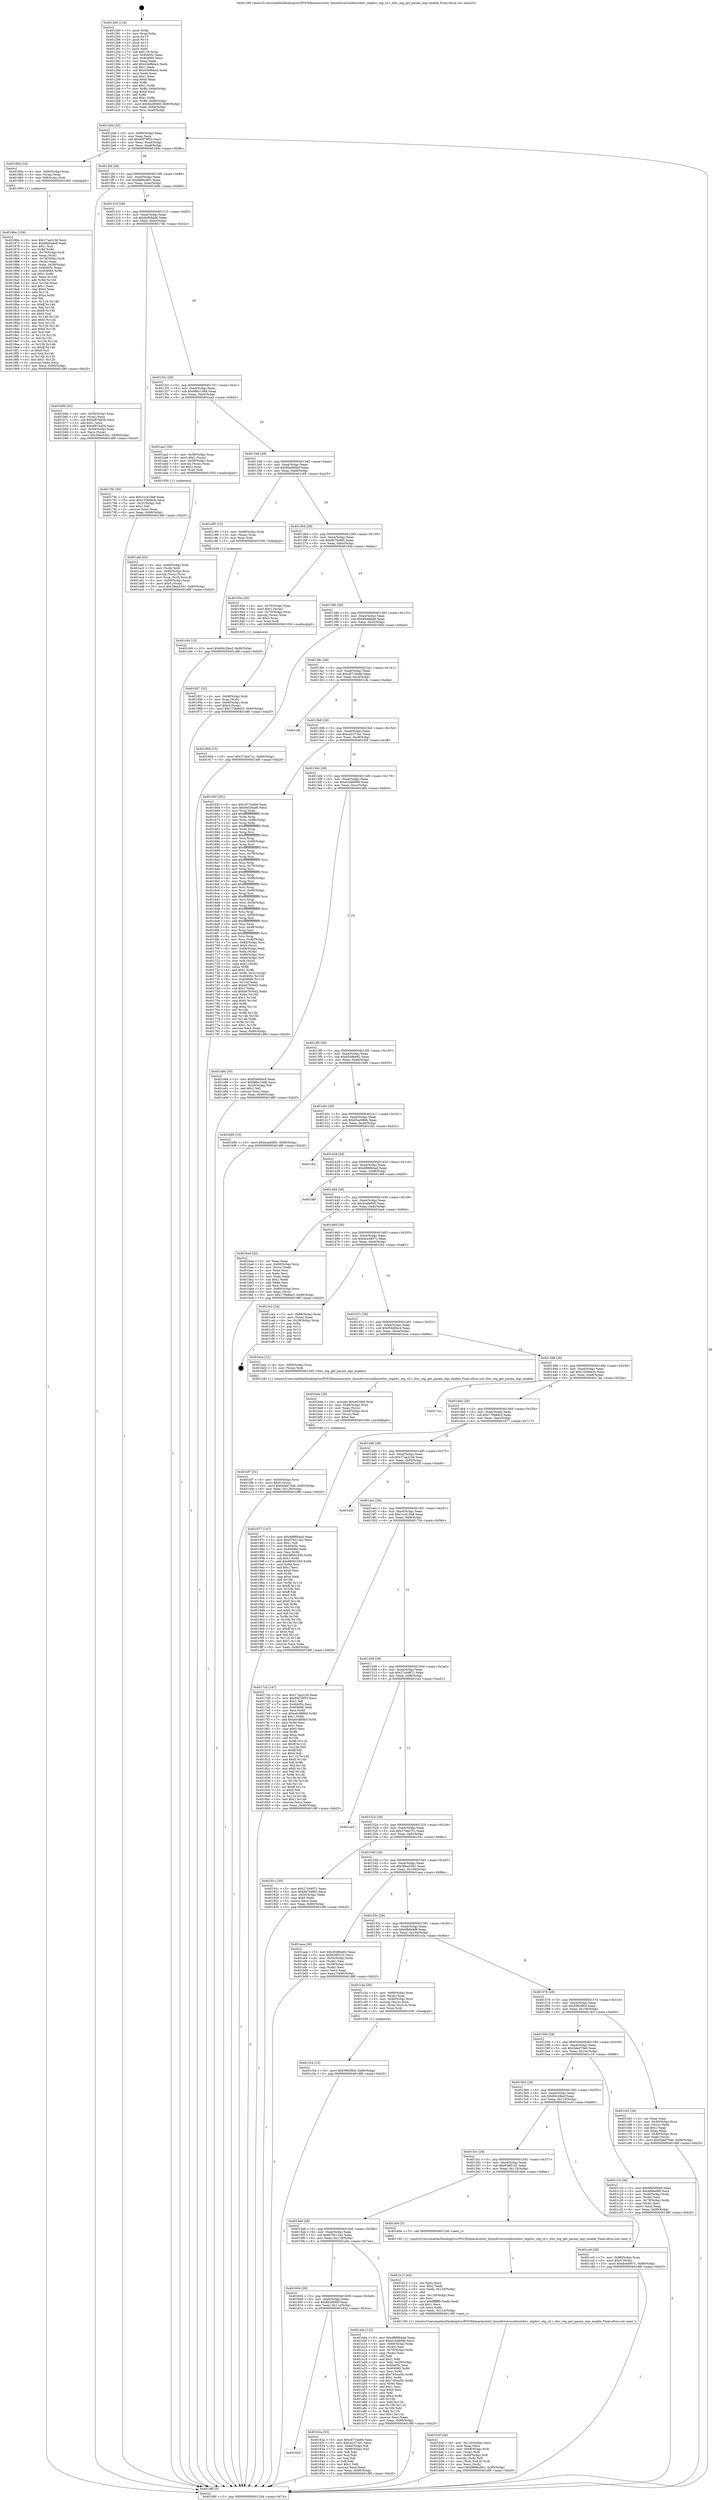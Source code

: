 digraph "0x401260" {
  label = "0x401260 (/mnt/c/Users/mathe/Desktop/tcc/POCII/binaries/extr_linuxdriversusbhostdwc_otgdwc_otg_cil.c_dwc_otg_get_param_mpi_enable_Final-ollvm.out::main(0))"
  labelloc = "t"
  node[shape=record]

  Entry [label="",width=0.3,height=0.3,shape=circle,fillcolor=black,style=filled]
  "0x4012d4" [label="{
     0x4012d4 [32]\l
     | [instrs]\l
     &nbsp;&nbsp;0x4012d4 \<+6\>: mov -0x90(%rbp),%eax\l
     &nbsp;&nbsp;0x4012da \<+2\>: mov %eax,%ecx\l
     &nbsp;&nbsp;0x4012dc \<+6\>: sub $0x85f78f53,%ecx\l
     &nbsp;&nbsp;0x4012e2 \<+6\>: mov %eax,-0xa4(%rbp)\l
     &nbsp;&nbsp;0x4012e8 \<+6\>: mov %ecx,-0xa8(%rbp)\l
     &nbsp;&nbsp;0x4012ee \<+6\>: je 000000000040185e \<main+0x5fe\>\l
  }"]
  "0x40185e" [label="{
     0x40185e [16]\l
     | [instrs]\l
     &nbsp;&nbsp;0x40185e \<+4\>: mov -0x80(%rbp),%rax\l
     &nbsp;&nbsp;0x401862 \<+3\>: mov (%rax),%rax\l
     &nbsp;&nbsp;0x401865 \<+4\>: mov 0x8(%rax),%rdi\l
     &nbsp;&nbsp;0x401869 \<+5\>: call 0000000000401060 \<atoi@plt\>\l
     | [calls]\l
     &nbsp;&nbsp;0x401060 \{1\} (unknown)\l
  }"]
  "0x4012f4" [label="{
     0x4012f4 [28]\l
     | [instrs]\l
     &nbsp;&nbsp;0x4012f4 \<+5\>: jmp 00000000004012f9 \<main+0x99\>\l
     &nbsp;&nbsp;0x4012f9 \<+6\>: mov -0xa4(%rbp),%eax\l
     &nbsp;&nbsp;0x4012ff \<+5\>: sub $0x889bc801,%eax\l
     &nbsp;&nbsp;0x401304 \<+6\>: mov %eax,-0xac(%rbp)\l
     &nbsp;&nbsp;0x40130a \<+6\>: je 0000000000401b6b \<main+0x90b\>\l
  }"]
  Exit [label="",width=0.3,height=0.3,shape=circle,fillcolor=black,style=filled,peripheries=2]
  "0x401b6b" [label="{
     0x401b6b [42]\l
     | [instrs]\l
     &nbsp;&nbsp;0x401b6b \<+4\>: mov -0x50(%rbp),%rax\l
     &nbsp;&nbsp;0x401b6f \<+2\>: mov (%rax),%ecx\l
     &nbsp;&nbsp;0x401b71 \<+6\>: sub $0x4f87b459,%ecx\l
     &nbsp;&nbsp;0x401b77 \<+3\>: add $0x1,%ecx\l
     &nbsp;&nbsp;0x401b7a \<+6\>: add $0x4f87b459,%ecx\l
     &nbsp;&nbsp;0x401b80 \<+4\>: mov -0x50(%rbp),%rax\l
     &nbsp;&nbsp;0x401b84 \<+2\>: mov %ecx,(%rax)\l
     &nbsp;&nbsp;0x401b86 \<+10\>: movl $0x39ea5361,-0x90(%rbp)\l
     &nbsp;&nbsp;0x401b90 \<+5\>: jmp 0000000000401d8f \<main+0xb2f\>\l
  }"]
  "0x401310" [label="{
     0x401310 [28]\l
     | [instrs]\l
     &nbsp;&nbsp;0x401310 \<+5\>: jmp 0000000000401315 \<main+0xb5\>\l
     &nbsp;&nbsp;0x401315 \<+6\>: mov -0xa4(%rbp),%eax\l
     &nbsp;&nbsp;0x40131b \<+5\>: sub $0x94f28ad6,%eax\l
     &nbsp;&nbsp;0x401320 \<+6\>: mov %eax,-0xb0(%rbp)\l
     &nbsp;&nbsp;0x401326 \<+6\>: je 000000000040178c \<main+0x52c\>\l
  }"]
  "0x401c94" [label="{
     0x401c94 [15]\l
     | [instrs]\l
     &nbsp;&nbsp;0x401c94 \<+10\>: movl $0x60c28ecf,-0x90(%rbp)\l
     &nbsp;&nbsp;0x401c9e \<+5\>: jmp 0000000000401d8f \<main+0xb2f\>\l
  }"]
  "0x40178c" [label="{
     0x40178c [30]\l
     | [instrs]\l
     &nbsp;&nbsp;0x40178c \<+5\>: mov $0x1cc415b8,%eax\l
     &nbsp;&nbsp;0x401791 \<+5\>: mov $0x15564b3e,%ecx\l
     &nbsp;&nbsp;0x401796 \<+3\>: mov -0x31(%rbp),%dl\l
     &nbsp;&nbsp;0x401799 \<+3\>: test $0x1,%dl\l
     &nbsp;&nbsp;0x40179c \<+3\>: cmovne %ecx,%eax\l
     &nbsp;&nbsp;0x40179f \<+6\>: mov %eax,-0x90(%rbp)\l
     &nbsp;&nbsp;0x4017a5 \<+5\>: jmp 0000000000401d8f \<main+0xb2f\>\l
  }"]
  "0x40132c" [label="{
     0x40132c [28]\l
     | [instrs]\l
     &nbsp;&nbsp;0x40132c \<+5\>: jmp 0000000000401331 \<main+0xd1\>\l
     &nbsp;&nbsp;0x401331 \<+6\>: mov -0xa4(%rbp),%eax\l
     &nbsp;&nbsp;0x401337 \<+5\>: sub $0x98bc1466,%eax\l
     &nbsp;&nbsp;0x40133c \<+6\>: mov %eax,-0xb4(%rbp)\l
     &nbsp;&nbsp;0x401342 \<+6\>: je 0000000000401aa2 \<main+0x842\>\l
  }"]
  "0x401c54" [label="{
     0x401c54 [15]\l
     | [instrs]\l
     &nbsp;&nbsp;0x401c54 \<+10\>: movl $0x5962f9cf,-0x90(%rbp)\l
     &nbsp;&nbsp;0x401c5e \<+5\>: jmp 0000000000401d8f \<main+0xb2f\>\l
  }"]
  "0x401aa2" [label="{
     0x401aa2 [29]\l
     | [instrs]\l
     &nbsp;&nbsp;0x401aa2 \<+4\>: mov -0x58(%rbp),%rax\l
     &nbsp;&nbsp;0x401aa6 \<+6\>: movl $0x1,(%rax)\l
     &nbsp;&nbsp;0x401aac \<+4\>: mov -0x58(%rbp),%rax\l
     &nbsp;&nbsp;0x401ab0 \<+3\>: movslq (%rax),%rax\l
     &nbsp;&nbsp;0x401ab3 \<+4\>: shl $0x2,%rax\l
     &nbsp;&nbsp;0x401ab7 \<+3\>: mov %rax,%rdi\l
     &nbsp;&nbsp;0x401aba \<+5\>: call 0000000000401050 \<malloc@plt\>\l
     | [calls]\l
     &nbsp;&nbsp;0x401050 \{1\} (unknown)\l
  }"]
  "0x401348" [label="{
     0x401348 [28]\l
     | [instrs]\l
     &nbsp;&nbsp;0x401348 \<+5\>: jmp 000000000040134d \<main+0xed\>\l
     &nbsp;&nbsp;0x40134d \<+6\>: mov -0xa4(%rbp),%eax\l
     &nbsp;&nbsp;0x401353 \<+5\>: sub $0x99a595b9,%eax\l
     &nbsp;&nbsp;0x401358 \<+6\>: mov %eax,-0xb8(%rbp)\l
     &nbsp;&nbsp;0x40135e \<+6\>: je 0000000000401c85 \<main+0xa25\>\l
  }"]
  "0x401bf7" [label="{
     0x401bf7 [31]\l
     | [instrs]\l
     &nbsp;&nbsp;0x401bf7 \<+4\>: mov -0x40(%rbp),%rcx\l
     &nbsp;&nbsp;0x401bfb \<+6\>: movl $0x0,(%rcx)\l
     &nbsp;&nbsp;0x401c01 \<+10\>: movl $0x5ded75eb,-0x90(%rbp)\l
     &nbsp;&nbsp;0x401c0b \<+6\>: mov %eax,-0x128(%rbp)\l
     &nbsp;&nbsp;0x401c11 \<+5\>: jmp 0000000000401d8f \<main+0xb2f\>\l
  }"]
  "0x401c85" [label="{
     0x401c85 [15]\l
     | [instrs]\l
     &nbsp;&nbsp;0x401c85 \<+4\>: mov -0x68(%rbp),%rax\l
     &nbsp;&nbsp;0x401c89 \<+3\>: mov (%rax),%rax\l
     &nbsp;&nbsp;0x401c8c \<+3\>: mov %rax,%rdi\l
     &nbsp;&nbsp;0x401c8f \<+5\>: call 0000000000401030 \<free@plt\>\l
     | [calls]\l
     &nbsp;&nbsp;0x401030 \{1\} (unknown)\l
  }"]
  "0x401364" [label="{
     0x401364 [28]\l
     | [instrs]\l
     &nbsp;&nbsp;0x401364 \<+5\>: jmp 0000000000401369 \<main+0x109\>\l
     &nbsp;&nbsp;0x401369 \<+6\>: mov -0xa4(%rbp),%eax\l
     &nbsp;&nbsp;0x40136f \<+5\>: sub $0x9b7bd8f2,%eax\l
     &nbsp;&nbsp;0x401374 \<+6\>: mov %eax,-0xbc(%rbp)\l
     &nbsp;&nbsp;0x40137a \<+6\>: je 000000000040193a \<main+0x6da\>\l
  }"]
  "0x401bda" [label="{
     0x401bda [29]\l
     | [instrs]\l
     &nbsp;&nbsp;0x401bda \<+10\>: movabs $0x4020b6,%rdi\l
     &nbsp;&nbsp;0x401be4 \<+4\>: mov -0x48(%rbp),%rcx\l
     &nbsp;&nbsp;0x401be8 \<+2\>: mov %eax,(%rcx)\l
     &nbsp;&nbsp;0x401bea \<+4\>: mov -0x48(%rbp),%rcx\l
     &nbsp;&nbsp;0x401bee \<+2\>: mov (%rcx),%esi\l
     &nbsp;&nbsp;0x401bf0 \<+2\>: mov $0x0,%al\l
     &nbsp;&nbsp;0x401bf2 \<+5\>: call 0000000000401040 \<printf@plt\>\l
     | [calls]\l
     &nbsp;&nbsp;0x401040 \{1\} (unknown)\l
  }"]
  "0x40193a" [label="{
     0x40193a [29]\l
     | [instrs]\l
     &nbsp;&nbsp;0x40193a \<+4\>: mov -0x70(%rbp),%rax\l
     &nbsp;&nbsp;0x40193e \<+6\>: movl $0x1,(%rax)\l
     &nbsp;&nbsp;0x401944 \<+4\>: mov -0x70(%rbp),%rax\l
     &nbsp;&nbsp;0x401948 \<+3\>: movslq (%rax),%rax\l
     &nbsp;&nbsp;0x40194b \<+4\>: shl $0x3,%rax\l
     &nbsp;&nbsp;0x40194f \<+3\>: mov %rax,%rdi\l
     &nbsp;&nbsp;0x401952 \<+5\>: call 0000000000401050 \<malloc@plt\>\l
     | [calls]\l
     &nbsp;&nbsp;0x401050 \{1\} (unknown)\l
  }"]
  "0x401380" [label="{
     0x401380 [28]\l
     | [instrs]\l
     &nbsp;&nbsp;0x401380 \<+5\>: jmp 0000000000401385 \<main+0x125\>\l
     &nbsp;&nbsp;0x401385 \<+6\>: mov -0xa4(%rbp),%eax\l
     &nbsp;&nbsp;0x40138b \<+5\>: sub $0x9fa9ade8,%eax\l
     &nbsp;&nbsp;0x401390 \<+6\>: mov %eax,-0xc0(%rbp)\l
     &nbsp;&nbsp;0x401396 \<+6\>: je 000000000040190d \<main+0x6ad\>\l
  }"]
  "0x401b3f" [label="{
     0x401b3f [44]\l
     | [instrs]\l
     &nbsp;&nbsp;0x401b3f \<+6\>: mov -0x124(%rbp),%ecx\l
     &nbsp;&nbsp;0x401b45 \<+3\>: imul %eax,%ecx\l
     &nbsp;&nbsp;0x401b48 \<+4\>: mov -0x68(%rbp),%rdi\l
     &nbsp;&nbsp;0x401b4c \<+3\>: mov (%rdi),%rdi\l
     &nbsp;&nbsp;0x401b4f \<+4\>: mov -0x60(%rbp),%r8\l
     &nbsp;&nbsp;0x401b53 \<+3\>: movslq (%r8),%r8\l
     &nbsp;&nbsp;0x401b56 \<+4\>: mov (%rdi,%r8,8),%rdi\l
     &nbsp;&nbsp;0x401b5a \<+2\>: mov %ecx,(%rdi)\l
     &nbsp;&nbsp;0x401b5c \<+10\>: movl $0x889bc801,-0x90(%rbp)\l
     &nbsp;&nbsp;0x401b66 \<+5\>: jmp 0000000000401d8f \<main+0xb2f\>\l
  }"]
  "0x40190d" [label="{
     0x40190d [15]\l
     | [instrs]\l
     &nbsp;&nbsp;0x40190d \<+10\>: movl $0x374ea721,-0x90(%rbp)\l
     &nbsp;&nbsp;0x401917 \<+5\>: jmp 0000000000401d8f \<main+0xb2f\>\l
  }"]
  "0x40139c" [label="{
     0x40139c [28]\l
     | [instrs]\l
     &nbsp;&nbsp;0x40139c \<+5\>: jmp 00000000004013a1 \<main+0x141\>\l
     &nbsp;&nbsp;0x4013a1 \<+6\>: mov -0xa4(%rbp),%eax\l
     &nbsp;&nbsp;0x4013a7 \<+5\>: sub $0xc871ba68,%eax\l
     &nbsp;&nbsp;0x4013ac \<+6\>: mov %eax,-0xc4(%rbp)\l
     &nbsp;&nbsp;0x4013b2 \<+6\>: je 0000000000401cfa \<main+0xa9a\>\l
  }"]
  "0x401b13" [label="{
     0x401b13 [44]\l
     | [instrs]\l
     &nbsp;&nbsp;0x401b13 \<+2\>: xor %ecx,%ecx\l
     &nbsp;&nbsp;0x401b15 \<+5\>: mov $0x2,%edx\l
     &nbsp;&nbsp;0x401b1a \<+6\>: mov %edx,-0x120(%rbp)\l
     &nbsp;&nbsp;0x401b20 \<+1\>: cltd\l
     &nbsp;&nbsp;0x401b21 \<+6\>: mov -0x120(%rbp),%esi\l
     &nbsp;&nbsp;0x401b27 \<+2\>: idiv %esi\l
     &nbsp;&nbsp;0x401b29 \<+6\>: imul $0xfffffffe,%edx,%edx\l
     &nbsp;&nbsp;0x401b2f \<+3\>: sub $0x1,%ecx\l
     &nbsp;&nbsp;0x401b32 \<+2\>: sub %ecx,%edx\l
     &nbsp;&nbsp;0x401b34 \<+6\>: mov %edx,-0x124(%rbp)\l
     &nbsp;&nbsp;0x401b3a \<+5\>: call 0000000000401160 \<next_i\>\l
     | [calls]\l
     &nbsp;&nbsp;0x401160 \{1\} (/mnt/c/Users/mathe/Desktop/tcc/POCII/binaries/extr_linuxdriversusbhostdwc_otgdwc_otg_cil.c_dwc_otg_get_param_mpi_enable_Final-ollvm.out::next_i)\l
  }"]
  "0x401cfa" [label="{
     0x401cfa\l
  }", style=dashed]
  "0x4013b8" [label="{
     0x4013b8 [28]\l
     | [instrs]\l
     &nbsp;&nbsp;0x4013b8 \<+5\>: jmp 00000000004013bd \<main+0x15d\>\l
     &nbsp;&nbsp;0x4013bd \<+6\>: mov -0xa4(%rbp),%eax\l
     &nbsp;&nbsp;0x4013c3 \<+5\>: sub $0xce2373a1,%eax\l
     &nbsp;&nbsp;0x4013c8 \<+6\>: mov %eax,-0xc8(%rbp)\l
     &nbsp;&nbsp;0x4013ce \<+6\>: je 000000000040165f \<main+0x3ff\>\l
  }"]
  "0x401abf" [label="{
     0x401abf [43]\l
     | [instrs]\l
     &nbsp;&nbsp;0x401abf \<+4\>: mov -0x68(%rbp),%rdi\l
     &nbsp;&nbsp;0x401ac3 \<+3\>: mov (%rdi),%rdi\l
     &nbsp;&nbsp;0x401ac6 \<+4\>: mov -0x60(%rbp),%rcx\l
     &nbsp;&nbsp;0x401aca \<+3\>: movslq (%rcx),%rcx\l
     &nbsp;&nbsp;0x401acd \<+4\>: mov %rax,(%rdi,%rcx,8)\l
     &nbsp;&nbsp;0x401ad1 \<+4\>: mov -0x50(%rbp),%rax\l
     &nbsp;&nbsp;0x401ad5 \<+6\>: movl $0x0,(%rax)\l
     &nbsp;&nbsp;0x401adb \<+10\>: movl $0x39ea5361,-0x90(%rbp)\l
     &nbsp;&nbsp;0x401ae5 \<+5\>: jmp 0000000000401d8f \<main+0xb2f\>\l
  }"]
  "0x40165f" [label="{
     0x40165f [301]\l
     | [instrs]\l
     &nbsp;&nbsp;0x40165f \<+5\>: mov $0xc871ba68,%eax\l
     &nbsp;&nbsp;0x401664 \<+5\>: mov $0x94f28ad6,%ecx\l
     &nbsp;&nbsp;0x401669 \<+3\>: mov %rsp,%rdx\l
     &nbsp;&nbsp;0x40166c \<+4\>: add $0xfffffffffffffff0,%rdx\l
     &nbsp;&nbsp;0x401670 \<+3\>: mov %rdx,%rsp\l
     &nbsp;&nbsp;0x401673 \<+7\>: mov %rdx,-0x88(%rbp)\l
     &nbsp;&nbsp;0x40167a \<+3\>: mov %rsp,%rdx\l
     &nbsp;&nbsp;0x40167d \<+4\>: add $0xfffffffffffffff0,%rdx\l
     &nbsp;&nbsp;0x401681 \<+3\>: mov %rdx,%rsp\l
     &nbsp;&nbsp;0x401684 \<+3\>: mov %rsp,%rsi\l
     &nbsp;&nbsp;0x401687 \<+4\>: add $0xfffffffffffffff0,%rsi\l
     &nbsp;&nbsp;0x40168b \<+3\>: mov %rsi,%rsp\l
     &nbsp;&nbsp;0x40168e \<+4\>: mov %rsi,-0x80(%rbp)\l
     &nbsp;&nbsp;0x401692 \<+3\>: mov %rsp,%rsi\l
     &nbsp;&nbsp;0x401695 \<+4\>: add $0xfffffffffffffff0,%rsi\l
     &nbsp;&nbsp;0x401699 \<+3\>: mov %rsi,%rsp\l
     &nbsp;&nbsp;0x40169c \<+4\>: mov %rsi,-0x78(%rbp)\l
     &nbsp;&nbsp;0x4016a0 \<+3\>: mov %rsp,%rsi\l
     &nbsp;&nbsp;0x4016a3 \<+4\>: add $0xfffffffffffffff0,%rsi\l
     &nbsp;&nbsp;0x4016a7 \<+3\>: mov %rsi,%rsp\l
     &nbsp;&nbsp;0x4016aa \<+4\>: mov %rsi,-0x70(%rbp)\l
     &nbsp;&nbsp;0x4016ae \<+3\>: mov %rsp,%rsi\l
     &nbsp;&nbsp;0x4016b1 \<+4\>: add $0xfffffffffffffff0,%rsi\l
     &nbsp;&nbsp;0x4016b5 \<+3\>: mov %rsi,%rsp\l
     &nbsp;&nbsp;0x4016b8 \<+4\>: mov %rsi,-0x68(%rbp)\l
     &nbsp;&nbsp;0x4016bc \<+3\>: mov %rsp,%rsi\l
     &nbsp;&nbsp;0x4016bf \<+4\>: add $0xfffffffffffffff0,%rsi\l
     &nbsp;&nbsp;0x4016c3 \<+3\>: mov %rsi,%rsp\l
     &nbsp;&nbsp;0x4016c6 \<+4\>: mov %rsi,-0x60(%rbp)\l
     &nbsp;&nbsp;0x4016ca \<+3\>: mov %rsp,%rsi\l
     &nbsp;&nbsp;0x4016cd \<+4\>: add $0xfffffffffffffff0,%rsi\l
     &nbsp;&nbsp;0x4016d1 \<+3\>: mov %rsi,%rsp\l
     &nbsp;&nbsp;0x4016d4 \<+4\>: mov %rsi,-0x58(%rbp)\l
     &nbsp;&nbsp;0x4016d8 \<+3\>: mov %rsp,%rsi\l
     &nbsp;&nbsp;0x4016db \<+4\>: add $0xfffffffffffffff0,%rsi\l
     &nbsp;&nbsp;0x4016df \<+3\>: mov %rsi,%rsp\l
     &nbsp;&nbsp;0x4016e2 \<+4\>: mov %rsi,-0x50(%rbp)\l
     &nbsp;&nbsp;0x4016e6 \<+3\>: mov %rsp,%rsi\l
     &nbsp;&nbsp;0x4016e9 \<+4\>: add $0xfffffffffffffff0,%rsi\l
     &nbsp;&nbsp;0x4016ed \<+3\>: mov %rsi,%rsp\l
     &nbsp;&nbsp;0x4016f0 \<+4\>: mov %rsi,-0x48(%rbp)\l
     &nbsp;&nbsp;0x4016f4 \<+3\>: mov %rsp,%rsi\l
     &nbsp;&nbsp;0x4016f7 \<+4\>: add $0xfffffffffffffff0,%rsi\l
     &nbsp;&nbsp;0x4016fb \<+3\>: mov %rsi,%rsp\l
     &nbsp;&nbsp;0x4016fe \<+4\>: mov %rsi,-0x40(%rbp)\l
     &nbsp;&nbsp;0x401702 \<+7\>: mov -0x88(%rbp),%rsi\l
     &nbsp;&nbsp;0x401709 \<+6\>: movl $0x0,(%rsi)\l
     &nbsp;&nbsp;0x40170f \<+6\>: mov -0x94(%rbp),%edi\l
     &nbsp;&nbsp;0x401715 \<+2\>: mov %edi,(%rdx)\l
     &nbsp;&nbsp;0x401717 \<+4\>: mov -0x80(%rbp),%rsi\l
     &nbsp;&nbsp;0x40171b \<+7\>: mov -0xa0(%rbp),%r8\l
     &nbsp;&nbsp;0x401722 \<+3\>: mov %r8,(%rsi)\l
     &nbsp;&nbsp;0x401725 \<+3\>: cmpl $0x2,(%rdx)\l
     &nbsp;&nbsp;0x401728 \<+4\>: setne %r9b\l
     &nbsp;&nbsp;0x40172c \<+4\>: and $0x1,%r9b\l
     &nbsp;&nbsp;0x401730 \<+4\>: mov %r9b,-0x31(%rbp)\l
     &nbsp;&nbsp;0x401734 \<+8\>: mov 0x40405c,%r10d\l
     &nbsp;&nbsp;0x40173c \<+8\>: mov 0x404060,%r11d\l
     &nbsp;&nbsp;0x401744 \<+3\>: mov %r10d,%ebx\l
     &nbsp;&nbsp;0x401747 \<+6\>: add $0xb67630d2,%ebx\l
     &nbsp;&nbsp;0x40174d \<+3\>: sub $0x1,%ebx\l
     &nbsp;&nbsp;0x401750 \<+6\>: sub $0xb67630d2,%ebx\l
     &nbsp;&nbsp;0x401756 \<+4\>: imul %ebx,%r10d\l
     &nbsp;&nbsp;0x40175a \<+4\>: and $0x1,%r10d\l
     &nbsp;&nbsp;0x40175e \<+4\>: cmp $0x0,%r10d\l
     &nbsp;&nbsp;0x401762 \<+4\>: sete %r9b\l
     &nbsp;&nbsp;0x401766 \<+4\>: cmp $0xa,%r11d\l
     &nbsp;&nbsp;0x40176a \<+4\>: setl %r14b\l
     &nbsp;&nbsp;0x40176e \<+3\>: mov %r9b,%r15b\l
     &nbsp;&nbsp;0x401771 \<+3\>: and %r14b,%r15b\l
     &nbsp;&nbsp;0x401774 \<+3\>: xor %r14b,%r9b\l
     &nbsp;&nbsp;0x401777 \<+3\>: or %r9b,%r15b\l
     &nbsp;&nbsp;0x40177a \<+4\>: test $0x1,%r15b\l
     &nbsp;&nbsp;0x40177e \<+3\>: cmovne %ecx,%eax\l
     &nbsp;&nbsp;0x401781 \<+6\>: mov %eax,-0x90(%rbp)\l
     &nbsp;&nbsp;0x401787 \<+5\>: jmp 0000000000401d8f \<main+0xb2f\>\l
  }"]
  "0x4013d4" [label="{
     0x4013d4 [28]\l
     | [instrs]\l
     &nbsp;&nbsp;0x4013d4 \<+5\>: jmp 00000000004013d9 \<main+0x179\>\l
     &nbsp;&nbsp;0x4013d9 \<+6\>: mov -0xa4(%rbp),%eax\l
     &nbsp;&nbsp;0x4013df \<+5\>: sub $0xd1bb6996,%eax\l
     &nbsp;&nbsp;0x4013e4 \<+6\>: mov %eax,-0xcc(%rbp)\l
     &nbsp;&nbsp;0x4013ea \<+6\>: je 0000000000401a84 \<main+0x824\>\l
  }"]
  "0x401957" [label="{
     0x401957 [32]\l
     | [instrs]\l
     &nbsp;&nbsp;0x401957 \<+4\>: mov -0x68(%rbp),%rdi\l
     &nbsp;&nbsp;0x40195b \<+3\>: mov %rax,(%rdi)\l
     &nbsp;&nbsp;0x40195e \<+4\>: mov -0x60(%rbp),%rax\l
     &nbsp;&nbsp;0x401962 \<+6\>: movl $0x0,(%rax)\l
     &nbsp;&nbsp;0x401968 \<+10\>: movl $0x170b8dc5,-0x90(%rbp)\l
     &nbsp;&nbsp;0x401972 \<+5\>: jmp 0000000000401d8f \<main+0xb2f\>\l
  }"]
  "0x401a84" [label="{
     0x401a84 [30]\l
     | [instrs]\l
     &nbsp;&nbsp;0x401a84 \<+5\>: mov $0xf54d0bc4,%eax\l
     &nbsp;&nbsp;0x401a89 \<+5\>: mov $0x98bc1466,%ecx\l
     &nbsp;&nbsp;0x401a8e \<+3\>: mov -0x29(%rbp),%dl\l
     &nbsp;&nbsp;0x401a91 \<+3\>: test $0x1,%dl\l
     &nbsp;&nbsp;0x401a94 \<+3\>: cmovne %ecx,%eax\l
     &nbsp;&nbsp;0x401a97 \<+6\>: mov %eax,-0x90(%rbp)\l
     &nbsp;&nbsp;0x401a9d \<+5\>: jmp 0000000000401d8f \<main+0xb2f\>\l
  }"]
  "0x4013f0" [label="{
     0x4013f0 [28]\l
     | [instrs]\l
     &nbsp;&nbsp;0x4013f0 \<+5\>: jmp 00000000004013f5 \<main+0x195\>\l
     &nbsp;&nbsp;0x4013f5 \<+6\>: mov -0xa4(%rbp),%eax\l
     &nbsp;&nbsp;0x4013fb \<+5\>: sub $0xd549be92,%eax\l
     &nbsp;&nbsp;0x401400 \<+6\>: mov %eax,-0xd0(%rbp)\l
     &nbsp;&nbsp;0x401406 \<+6\>: je 0000000000401b95 \<main+0x935\>\l
  }"]
  "0x40186e" [label="{
     0x40186e [159]\l
     | [instrs]\l
     &nbsp;&nbsp;0x40186e \<+5\>: mov $0x17aa2c3d,%ecx\l
     &nbsp;&nbsp;0x401873 \<+5\>: mov $0x9fa9ade8,%edx\l
     &nbsp;&nbsp;0x401878 \<+3\>: mov $0x1,%sil\l
     &nbsp;&nbsp;0x40187b \<+3\>: xor %r8d,%r8d\l
     &nbsp;&nbsp;0x40187e \<+4\>: mov -0x78(%rbp),%rdi\l
     &nbsp;&nbsp;0x401882 \<+2\>: mov %eax,(%rdi)\l
     &nbsp;&nbsp;0x401884 \<+4\>: mov -0x78(%rbp),%rdi\l
     &nbsp;&nbsp;0x401888 \<+2\>: mov (%rdi),%eax\l
     &nbsp;&nbsp;0x40188a \<+3\>: mov %eax,-0x30(%rbp)\l
     &nbsp;&nbsp;0x40188d \<+7\>: mov 0x40405c,%eax\l
     &nbsp;&nbsp;0x401894 \<+8\>: mov 0x404060,%r9d\l
     &nbsp;&nbsp;0x40189c \<+4\>: sub $0x1,%r8d\l
     &nbsp;&nbsp;0x4018a0 \<+3\>: mov %eax,%r10d\l
     &nbsp;&nbsp;0x4018a3 \<+3\>: add %r8d,%r10d\l
     &nbsp;&nbsp;0x4018a6 \<+4\>: imul %r10d,%eax\l
     &nbsp;&nbsp;0x4018aa \<+3\>: and $0x1,%eax\l
     &nbsp;&nbsp;0x4018ad \<+3\>: cmp $0x0,%eax\l
     &nbsp;&nbsp;0x4018b0 \<+4\>: sete %r11b\l
     &nbsp;&nbsp;0x4018b4 \<+4\>: cmp $0xa,%r9d\l
     &nbsp;&nbsp;0x4018b8 \<+3\>: setl %bl\l
     &nbsp;&nbsp;0x4018bb \<+3\>: mov %r11b,%r14b\l
     &nbsp;&nbsp;0x4018be \<+4\>: xor $0xff,%r14b\l
     &nbsp;&nbsp;0x4018c2 \<+3\>: mov %bl,%r15b\l
     &nbsp;&nbsp;0x4018c5 \<+4\>: xor $0xff,%r15b\l
     &nbsp;&nbsp;0x4018c9 \<+4\>: xor $0x0,%sil\l
     &nbsp;&nbsp;0x4018cd \<+3\>: mov %r14b,%r12b\l
     &nbsp;&nbsp;0x4018d0 \<+4\>: and $0x0,%r12b\l
     &nbsp;&nbsp;0x4018d4 \<+3\>: and %sil,%r11b\l
     &nbsp;&nbsp;0x4018d7 \<+3\>: mov %r15b,%r13b\l
     &nbsp;&nbsp;0x4018da \<+4\>: and $0x0,%r13b\l
     &nbsp;&nbsp;0x4018de \<+3\>: and %sil,%bl\l
     &nbsp;&nbsp;0x4018e1 \<+3\>: or %r11b,%r12b\l
     &nbsp;&nbsp;0x4018e4 \<+3\>: or %bl,%r13b\l
     &nbsp;&nbsp;0x4018e7 \<+3\>: xor %r13b,%r12b\l
     &nbsp;&nbsp;0x4018ea \<+3\>: or %r15b,%r14b\l
     &nbsp;&nbsp;0x4018ed \<+4\>: xor $0xff,%r14b\l
     &nbsp;&nbsp;0x4018f1 \<+4\>: or $0x0,%sil\l
     &nbsp;&nbsp;0x4018f5 \<+3\>: and %sil,%r14b\l
     &nbsp;&nbsp;0x4018f8 \<+3\>: or %r14b,%r12b\l
     &nbsp;&nbsp;0x4018fb \<+4\>: test $0x1,%r12b\l
     &nbsp;&nbsp;0x4018ff \<+3\>: cmovne %edx,%ecx\l
     &nbsp;&nbsp;0x401902 \<+6\>: mov %ecx,-0x90(%rbp)\l
     &nbsp;&nbsp;0x401908 \<+5\>: jmp 0000000000401d8f \<main+0xb2f\>\l
  }"]
  "0x401b95" [label="{
     0x401b95 [15]\l
     | [instrs]\l
     &nbsp;&nbsp;0x401b95 \<+10\>: movl $0xdcafe665,-0x90(%rbp)\l
     &nbsp;&nbsp;0x401b9f \<+5\>: jmp 0000000000401d8f \<main+0xb2f\>\l
  }"]
  "0x40140c" [label="{
     0x40140c [28]\l
     | [instrs]\l
     &nbsp;&nbsp;0x40140c \<+5\>: jmp 0000000000401411 \<main+0x1b1\>\l
     &nbsp;&nbsp;0x401411 \<+6\>: mov -0xa4(%rbp),%eax\l
     &nbsp;&nbsp;0x401417 \<+5\>: sub $0xd5ac98db,%eax\l
     &nbsp;&nbsp;0x40141c \<+6\>: mov %eax,-0xd4(%rbp)\l
     &nbsp;&nbsp;0x401422 \<+6\>: je 0000000000401cb2 \<main+0xa52\>\l
  }"]
  "0x401260" [label="{
     0x401260 [116]\l
     | [instrs]\l
     &nbsp;&nbsp;0x401260 \<+1\>: push %rbp\l
     &nbsp;&nbsp;0x401261 \<+3\>: mov %rsp,%rbp\l
     &nbsp;&nbsp;0x401264 \<+2\>: push %r15\l
     &nbsp;&nbsp;0x401266 \<+2\>: push %r14\l
     &nbsp;&nbsp;0x401268 \<+2\>: push %r13\l
     &nbsp;&nbsp;0x40126a \<+2\>: push %r12\l
     &nbsp;&nbsp;0x40126c \<+1\>: push %rbx\l
     &nbsp;&nbsp;0x40126d \<+7\>: sub $0x118,%rsp\l
     &nbsp;&nbsp;0x401274 \<+7\>: mov 0x40405c,%eax\l
     &nbsp;&nbsp;0x40127b \<+7\>: mov 0x404060,%ecx\l
     &nbsp;&nbsp;0x401282 \<+2\>: mov %eax,%edx\l
     &nbsp;&nbsp;0x401284 \<+6\>: add $0x43e9bbe4,%edx\l
     &nbsp;&nbsp;0x40128a \<+3\>: sub $0x1,%edx\l
     &nbsp;&nbsp;0x40128d \<+6\>: sub $0x43e9bbe4,%edx\l
     &nbsp;&nbsp;0x401293 \<+3\>: imul %edx,%eax\l
     &nbsp;&nbsp;0x401296 \<+3\>: and $0x1,%eax\l
     &nbsp;&nbsp;0x401299 \<+3\>: cmp $0x0,%eax\l
     &nbsp;&nbsp;0x40129c \<+4\>: sete %r8b\l
     &nbsp;&nbsp;0x4012a0 \<+4\>: and $0x1,%r8b\l
     &nbsp;&nbsp;0x4012a4 \<+7\>: mov %r8b,-0x8a(%rbp)\l
     &nbsp;&nbsp;0x4012ab \<+3\>: cmp $0xa,%ecx\l
     &nbsp;&nbsp;0x4012ae \<+4\>: setl %r8b\l
     &nbsp;&nbsp;0x4012b2 \<+4\>: and $0x1,%r8b\l
     &nbsp;&nbsp;0x4012b6 \<+7\>: mov %r8b,-0x89(%rbp)\l
     &nbsp;&nbsp;0x4012bd \<+10\>: movl $0x6b280fdf,-0x90(%rbp)\l
     &nbsp;&nbsp;0x4012c7 \<+6\>: mov %edi,-0x94(%rbp)\l
     &nbsp;&nbsp;0x4012cd \<+7\>: mov %rsi,-0xa0(%rbp)\l
  }"]
  "0x401cb2" [label="{
     0x401cb2\l
  }", style=dashed]
  "0x401428" [label="{
     0x401428 [28]\l
     | [instrs]\l
     &nbsp;&nbsp;0x401428 \<+5\>: jmp 000000000040142d \<main+0x1cd\>\l
     &nbsp;&nbsp;0x40142d \<+6\>: mov -0xa4(%rbp),%eax\l
     &nbsp;&nbsp;0x401433 \<+5\>: sub $0xd888b4ad,%eax\l
     &nbsp;&nbsp;0x401438 \<+6\>: mov %eax,-0xd8(%rbp)\l
     &nbsp;&nbsp;0x40143e \<+6\>: je 0000000000401d6f \<main+0xb0f\>\l
  }"]
  "0x401d8f" [label="{
     0x401d8f [5]\l
     | [instrs]\l
     &nbsp;&nbsp;0x401d8f \<+5\>: jmp 00000000004012d4 \<main+0x74\>\l
  }"]
  "0x401d6f" [label="{
     0x401d6f\l
  }", style=dashed]
  "0x401444" [label="{
     0x401444 [28]\l
     | [instrs]\l
     &nbsp;&nbsp;0x401444 \<+5\>: jmp 0000000000401449 \<main+0x1e9\>\l
     &nbsp;&nbsp;0x401449 \<+6\>: mov -0xa4(%rbp),%eax\l
     &nbsp;&nbsp;0x40144f \<+5\>: sub $0xdcafe665,%eax\l
     &nbsp;&nbsp;0x401454 \<+6\>: mov %eax,-0xdc(%rbp)\l
     &nbsp;&nbsp;0x40145a \<+6\>: je 0000000000401ba4 \<main+0x944\>\l
  }"]
  "0x401620" [label="{
     0x401620\l
  }", style=dashed]
  "0x401ba4" [label="{
     0x401ba4 [42]\l
     | [instrs]\l
     &nbsp;&nbsp;0x401ba4 \<+2\>: xor %eax,%eax\l
     &nbsp;&nbsp;0x401ba6 \<+4\>: mov -0x60(%rbp),%rcx\l
     &nbsp;&nbsp;0x401baa \<+2\>: mov (%rcx),%edx\l
     &nbsp;&nbsp;0x401bac \<+2\>: mov %eax,%esi\l
     &nbsp;&nbsp;0x401bae \<+2\>: sub %edx,%esi\l
     &nbsp;&nbsp;0x401bb0 \<+2\>: mov %eax,%edx\l
     &nbsp;&nbsp;0x401bb2 \<+3\>: sub $0x1,%edx\l
     &nbsp;&nbsp;0x401bb5 \<+2\>: add %edx,%esi\l
     &nbsp;&nbsp;0x401bb7 \<+2\>: sub %esi,%eax\l
     &nbsp;&nbsp;0x401bb9 \<+4\>: mov -0x60(%rbp),%rcx\l
     &nbsp;&nbsp;0x401bbd \<+2\>: mov %eax,(%rcx)\l
     &nbsp;&nbsp;0x401bbf \<+10\>: movl $0x170b8dc5,-0x90(%rbp)\l
     &nbsp;&nbsp;0x401bc9 \<+5\>: jmp 0000000000401d8f \<main+0xb2f\>\l
  }"]
  "0x401460" [label="{
     0x401460 [28]\l
     | [instrs]\l
     &nbsp;&nbsp;0x401460 \<+5\>: jmp 0000000000401465 \<main+0x205\>\l
     &nbsp;&nbsp;0x401465 \<+6\>: mov -0xa4(%rbp),%eax\l
     &nbsp;&nbsp;0x40146b \<+5\>: sub $0xdce4907c,%eax\l
     &nbsp;&nbsp;0x401470 \<+6\>: mov %eax,-0xe0(%rbp)\l
     &nbsp;&nbsp;0x401476 \<+6\>: je 0000000000401ce2 \<main+0xa82\>\l
  }"]
  "0x40162a" [label="{
     0x40162a [53]\l
     | [instrs]\l
     &nbsp;&nbsp;0x40162a \<+5\>: mov $0xc871ba68,%eax\l
     &nbsp;&nbsp;0x40162f \<+5\>: mov $0xce2373a1,%ecx\l
     &nbsp;&nbsp;0x401634 \<+6\>: mov -0x8a(%rbp),%dl\l
     &nbsp;&nbsp;0x40163a \<+7\>: mov -0x89(%rbp),%sil\l
     &nbsp;&nbsp;0x401641 \<+3\>: mov %dl,%dil\l
     &nbsp;&nbsp;0x401644 \<+3\>: and %sil,%dil\l
     &nbsp;&nbsp;0x401647 \<+3\>: xor %sil,%dl\l
     &nbsp;&nbsp;0x40164a \<+3\>: or %dl,%dil\l
     &nbsp;&nbsp;0x40164d \<+4\>: test $0x1,%dil\l
     &nbsp;&nbsp;0x401651 \<+3\>: cmovne %ecx,%eax\l
     &nbsp;&nbsp;0x401654 \<+6\>: mov %eax,-0x90(%rbp)\l
     &nbsp;&nbsp;0x40165a \<+5\>: jmp 0000000000401d8f \<main+0xb2f\>\l
  }"]
  "0x401ce2" [label="{
     0x401ce2 [24]\l
     | [instrs]\l
     &nbsp;&nbsp;0x401ce2 \<+7\>: mov -0x88(%rbp),%rax\l
     &nbsp;&nbsp;0x401ce9 \<+2\>: mov (%rax),%eax\l
     &nbsp;&nbsp;0x401ceb \<+4\>: lea -0x28(%rbp),%rsp\l
     &nbsp;&nbsp;0x401cef \<+1\>: pop %rbx\l
     &nbsp;&nbsp;0x401cf0 \<+2\>: pop %r12\l
     &nbsp;&nbsp;0x401cf2 \<+2\>: pop %r13\l
     &nbsp;&nbsp;0x401cf4 \<+2\>: pop %r14\l
     &nbsp;&nbsp;0x401cf6 \<+2\>: pop %r15\l
     &nbsp;&nbsp;0x401cf8 \<+1\>: pop %rbp\l
     &nbsp;&nbsp;0x401cf9 \<+1\>: ret\l
  }"]
  "0x40147c" [label="{
     0x40147c [28]\l
     | [instrs]\l
     &nbsp;&nbsp;0x40147c \<+5\>: jmp 0000000000401481 \<main+0x221\>\l
     &nbsp;&nbsp;0x401481 \<+6\>: mov -0xa4(%rbp),%eax\l
     &nbsp;&nbsp;0x401487 \<+5\>: sub $0xf54d0bc4,%eax\l
     &nbsp;&nbsp;0x40148c \<+6\>: mov %eax,-0xe4(%rbp)\l
     &nbsp;&nbsp;0x401492 \<+6\>: je 0000000000401bce \<main+0x96e\>\l
  }"]
  "0x401604" [label="{
     0x401604 [28]\l
     | [instrs]\l
     &nbsp;&nbsp;0x401604 \<+5\>: jmp 0000000000401609 \<main+0x3a9\>\l
     &nbsp;&nbsp;0x401609 \<+6\>: mov -0xa4(%rbp),%eax\l
     &nbsp;&nbsp;0x40160f \<+5\>: sub $0x6b280fdf,%eax\l
     &nbsp;&nbsp;0x401614 \<+6\>: mov %eax,-0x11c(%rbp)\l
     &nbsp;&nbsp;0x40161a \<+6\>: je 000000000040162a \<main+0x3ca\>\l
  }"]
  "0x401bce" [label="{
     0x401bce [12]\l
     | [instrs]\l
     &nbsp;&nbsp;0x401bce \<+4\>: mov -0x68(%rbp),%rax\l
     &nbsp;&nbsp;0x401bd2 \<+3\>: mov (%rax),%rdi\l
     &nbsp;&nbsp;0x401bd5 \<+5\>: call 0000000000401240 \<dwc_otg_get_param_mpi_enable\>\l
     | [calls]\l
     &nbsp;&nbsp;0x401240 \{1\} (/mnt/c/Users/mathe/Desktop/tcc/POCII/binaries/extr_linuxdriversusbhostdwc_otgdwc_otg_cil.c_dwc_otg_get_param_mpi_enable_Final-ollvm.out::dwc_otg_get_param_mpi_enable)\l
  }"]
  "0x401498" [label="{
     0x401498 [28]\l
     | [instrs]\l
     &nbsp;&nbsp;0x401498 \<+5\>: jmp 000000000040149d \<main+0x23d\>\l
     &nbsp;&nbsp;0x40149d \<+6\>: mov -0xa4(%rbp),%eax\l
     &nbsp;&nbsp;0x4014a3 \<+5\>: sub $0x15564b3e,%eax\l
     &nbsp;&nbsp;0x4014a8 \<+6\>: mov %eax,-0xe8(%rbp)\l
     &nbsp;&nbsp;0x4014ae \<+6\>: je 00000000004017aa \<main+0x54a\>\l
  }"]
  "0x401a0a" [label="{
     0x401a0a [122]\l
     | [instrs]\l
     &nbsp;&nbsp;0x401a0a \<+5\>: mov $0xd888b4ad,%eax\l
     &nbsp;&nbsp;0x401a0f \<+5\>: mov $0xd1bb6996,%ecx\l
     &nbsp;&nbsp;0x401a14 \<+4\>: mov -0x60(%rbp),%rdx\l
     &nbsp;&nbsp;0x401a18 \<+2\>: mov (%rdx),%esi\l
     &nbsp;&nbsp;0x401a1a \<+4\>: mov -0x70(%rbp),%rdx\l
     &nbsp;&nbsp;0x401a1e \<+2\>: cmp (%rdx),%esi\l
     &nbsp;&nbsp;0x401a20 \<+4\>: setl %dil\l
     &nbsp;&nbsp;0x401a24 \<+4\>: and $0x1,%dil\l
     &nbsp;&nbsp;0x401a28 \<+4\>: mov %dil,-0x29(%rbp)\l
     &nbsp;&nbsp;0x401a2c \<+7\>: mov 0x40405c,%esi\l
     &nbsp;&nbsp;0x401a33 \<+8\>: mov 0x404060,%r8d\l
     &nbsp;&nbsp;0x401a3b \<+3\>: mov %esi,%r9d\l
     &nbsp;&nbsp;0x401a3e \<+7\>: add $0x745ea5fc,%r9d\l
     &nbsp;&nbsp;0x401a45 \<+4\>: sub $0x1,%r9d\l
     &nbsp;&nbsp;0x401a49 \<+7\>: sub $0x745ea5fc,%r9d\l
     &nbsp;&nbsp;0x401a50 \<+4\>: imul %r9d,%esi\l
     &nbsp;&nbsp;0x401a54 \<+3\>: and $0x1,%esi\l
     &nbsp;&nbsp;0x401a57 \<+3\>: cmp $0x0,%esi\l
     &nbsp;&nbsp;0x401a5a \<+4\>: sete %dil\l
     &nbsp;&nbsp;0x401a5e \<+4\>: cmp $0xa,%r8d\l
     &nbsp;&nbsp;0x401a62 \<+4\>: setl %r10b\l
     &nbsp;&nbsp;0x401a66 \<+3\>: mov %dil,%r11b\l
     &nbsp;&nbsp;0x401a69 \<+3\>: and %r10b,%r11b\l
     &nbsp;&nbsp;0x401a6c \<+3\>: xor %r10b,%dil\l
     &nbsp;&nbsp;0x401a6f \<+3\>: or %dil,%r11b\l
     &nbsp;&nbsp;0x401a72 \<+4\>: test $0x1,%r11b\l
     &nbsp;&nbsp;0x401a76 \<+3\>: cmovne %ecx,%eax\l
     &nbsp;&nbsp;0x401a79 \<+6\>: mov %eax,-0x90(%rbp)\l
     &nbsp;&nbsp;0x401a7f \<+5\>: jmp 0000000000401d8f \<main+0xb2f\>\l
  }"]
  "0x4017aa" [label="{
     0x4017aa\l
  }", style=dashed]
  "0x4014b4" [label="{
     0x4014b4 [28]\l
     | [instrs]\l
     &nbsp;&nbsp;0x4014b4 \<+5\>: jmp 00000000004014b9 \<main+0x259\>\l
     &nbsp;&nbsp;0x4014b9 \<+6\>: mov -0xa4(%rbp),%eax\l
     &nbsp;&nbsp;0x4014bf \<+5\>: sub $0x170b8dc5,%eax\l
     &nbsp;&nbsp;0x4014c4 \<+6\>: mov %eax,-0xec(%rbp)\l
     &nbsp;&nbsp;0x4014ca \<+6\>: je 0000000000401977 \<main+0x717\>\l
  }"]
  "0x4015e8" [label="{
     0x4015e8 [28]\l
     | [instrs]\l
     &nbsp;&nbsp;0x4015e8 \<+5\>: jmp 00000000004015ed \<main+0x38d\>\l
     &nbsp;&nbsp;0x4015ed \<+6\>: mov -0xa4(%rbp),%eax\l
     &nbsp;&nbsp;0x4015f3 \<+5\>: sub $0x678213a2,%eax\l
     &nbsp;&nbsp;0x4015f8 \<+6\>: mov %eax,-0x118(%rbp)\l
     &nbsp;&nbsp;0x4015fe \<+6\>: je 0000000000401a0a \<main+0x7aa\>\l
  }"]
  "0x401977" [label="{
     0x401977 [147]\l
     | [instrs]\l
     &nbsp;&nbsp;0x401977 \<+5\>: mov $0xd888b4ad,%eax\l
     &nbsp;&nbsp;0x40197c \<+5\>: mov $0x678213a2,%ecx\l
     &nbsp;&nbsp;0x401981 \<+2\>: mov $0x1,%dl\l
     &nbsp;&nbsp;0x401983 \<+7\>: mov 0x40405c,%esi\l
     &nbsp;&nbsp;0x40198a \<+7\>: mov 0x404060,%edi\l
     &nbsp;&nbsp;0x401991 \<+3\>: mov %esi,%r8d\l
     &nbsp;&nbsp;0x401994 \<+7\>: sub $0x98091050,%r8d\l
     &nbsp;&nbsp;0x40199b \<+4\>: sub $0x1,%r8d\l
     &nbsp;&nbsp;0x40199f \<+7\>: add $0x98091050,%r8d\l
     &nbsp;&nbsp;0x4019a6 \<+4\>: imul %r8d,%esi\l
     &nbsp;&nbsp;0x4019aa \<+3\>: and $0x1,%esi\l
     &nbsp;&nbsp;0x4019ad \<+3\>: cmp $0x0,%esi\l
     &nbsp;&nbsp;0x4019b0 \<+4\>: sete %r9b\l
     &nbsp;&nbsp;0x4019b4 \<+3\>: cmp $0xa,%edi\l
     &nbsp;&nbsp;0x4019b7 \<+4\>: setl %r10b\l
     &nbsp;&nbsp;0x4019bb \<+3\>: mov %r9b,%r11b\l
     &nbsp;&nbsp;0x4019be \<+4\>: xor $0xff,%r11b\l
     &nbsp;&nbsp;0x4019c2 \<+3\>: mov %r10b,%bl\l
     &nbsp;&nbsp;0x4019c5 \<+3\>: xor $0xff,%bl\l
     &nbsp;&nbsp;0x4019c8 \<+3\>: xor $0x0,%dl\l
     &nbsp;&nbsp;0x4019cb \<+3\>: mov %r11b,%r14b\l
     &nbsp;&nbsp;0x4019ce \<+4\>: and $0x0,%r14b\l
     &nbsp;&nbsp;0x4019d2 \<+3\>: and %dl,%r9b\l
     &nbsp;&nbsp;0x4019d5 \<+3\>: mov %bl,%r15b\l
     &nbsp;&nbsp;0x4019d8 \<+4\>: and $0x0,%r15b\l
     &nbsp;&nbsp;0x4019dc \<+3\>: and %dl,%r10b\l
     &nbsp;&nbsp;0x4019df \<+3\>: or %r9b,%r14b\l
     &nbsp;&nbsp;0x4019e2 \<+3\>: or %r10b,%r15b\l
     &nbsp;&nbsp;0x4019e5 \<+3\>: xor %r15b,%r14b\l
     &nbsp;&nbsp;0x4019e8 \<+3\>: or %bl,%r11b\l
     &nbsp;&nbsp;0x4019eb \<+4\>: xor $0xff,%r11b\l
     &nbsp;&nbsp;0x4019ef \<+3\>: or $0x0,%dl\l
     &nbsp;&nbsp;0x4019f2 \<+3\>: and %dl,%r11b\l
     &nbsp;&nbsp;0x4019f5 \<+3\>: or %r11b,%r14b\l
     &nbsp;&nbsp;0x4019f8 \<+4\>: test $0x1,%r14b\l
     &nbsp;&nbsp;0x4019fc \<+3\>: cmovne %ecx,%eax\l
     &nbsp;&nbsp;0x4019ff \<+6\>: mov %eax,-0x90(%rbp)\l
     &nbsp;&nbsp;0x401a05 \<+5\>: jmp 0000000000401d8f \<main+0xb2f\>\l
  }"]
  "0x4014d0" [label="{
     0x4014d0 [28]\l
     | [instrs]\l
     &nbsp;&nbsp;0x4014d0 \<+5\>: jmp 00000000004014d5 \<main+0x275\>\l
     &nbsp;&nbsp;0x4014d5 \<+6\>: mov -0xa4(%rbp),%eax\l
     &nbsp;&nbsp;0x4014db \<+5\>: sub $0x17aa2c3d,%eax\l
     &nbsp;&nbsp;0x4014e0 \<+6\>: mov %eax,-0xf0(%rbp)\l
     &nbsp;&nbsp;0x4014e6 \<+6\>: je 0000000000401d3f \<main+0xadf\>\l
  }"]
  "0x401b0e" [label="{
     0x401b0e [5]\l
     | [instrs]\l
     &nbsp;&nbsp;0x401b0e \<+5\>: call 0000000000401160 \<next_i\>\l
     | [calls]\l
     &nbsp;&nbsp;0x401160 \{1\} (/mnt/c/Users/mathe/Desktop/tcc/POCII/binaries/extr_linuxdriversusbhostdwc_otgdwc_otg_cil.c_dwc_otg_get_param_mpi_enable_Final-ollvm.out::next_i)\l
  }"]
  "0x401d3f" [label="{
     0x401d3f\l
  }", style=dashed]
  "0x4014ec" [label="{
     0x4014ec [28]\l
     | [instrs]\l
     &nbsp;&nbsp;0x4014ec \<+5\>: jmp 00000000004014f1 \<main+0x291\>\l
     &nbsp;&nbsp;0x4014f1 \<+6\>: mov -0xa4(%rbp),%eax\l
     &nbsp;&nbsp;0x4014f7 \<+5\>: sub $0x1cc415b8,%eax\l
     &nbsp;&nbsp;0x4014fc \<+6\>: mov %eax,-0xf4(%rbp)\l
     &nbsp;&nbsp;0x401502 \<+6\>: je 00000000004017cb \<main+0x56b\>\l
  }"]
  "0x4015cc" [label="{
     0x4015cc [28]\l
     | [instrs]\l
     &nbsp;&nbsp;0x4015cc \<+5\>: jmp 00000000004015d1 \<main+0x371\>\l
     &nbsp;&nbsp;0x4015d1 \<+6\>: mov -0xa4(%rbp),%eax\l
     &nbsp;&nbsp;0x4015d7 \<+5\>: sub $0x638f21f1,%eax\l
     &nbsp;&nbsp;0x4015dc \<+6\>: mov %eax,-0x114(%rbp)\l
     &nbsp;&nbsp;0x4015e2 \<+6\>: je 0000000000401b0e \<main+0x8ae\>\l
  }"]
  "0x4017cb" [label="{
     0x4017cb [147]\l
     | [instrs]\l
     &nbsp;&nbsp;0x4017cb \<+5\>: mov $0x17aa2c3d,%eax\l
     &nbsp;&nbsp;0x4017d0 \<+5\>: mov $0x85f78f53,%ecx\l
     &nbsp;&nbsp;0x4017d5 \<+2\>: mov $0x1,%dl\l
     &nbsp;&nbsp;0x4017d7 \<+7\>: mov 0x40405c,%esi\l
     &nbsp;&nbsp;0x4017de \<+7\>: mov 0x404060,%edi\l
     &nbsp;&nbsp;0x4017e5 \<+3\>: mov %esi,%r8d\l
     &nbsp;&nbsp;0x4017e8 \<+7\>: sub $0xa0c889b0,%r8d\l
     &nbsp;&nbsp;0x4017ef \<+4\>: sub $0x1,%r8d\l
     &nbsp;&nbsp;0x4017f3 \<+7\>: add $0xa0c889b0,%r8d\l
     &nbsp;&nbsp;0x4017fa \<+4\>: imul %r8d,%esi\l
     &nbsp;&nbsp;0x4017fe \<+3\>: and $0x1,%esi\l
     &nbsp;&nbsp;0x401801 \<+3\>: cmp $0x0,%esi\l
     &nbsp;&nbsp;0x401804 \<+4\>: sete %r9b\l
     &nbsp;&nbsp;0x401808 \<+3\>: cmp $0xa,%edi\l
     &nbsp;&nbsp;0x40180b \<+4\>: setl %r10b\l
     &nbsp;&nbsp;0x40180f \<+3\>: mov %r9b,%r11b\l
     &nbsp;&nbsp;0x401812 \<+4\>: xor $0xff,%r11b\l
     &nbsp;&nbsp;0x401816 \<+3\>: mov %r10b,%bl\l
     &nbsp;&nbsp;0x401819 \<+3\>: xor $0xff,%bl\l
     &nbsp;&nbsp;0x40181c \<+3\>: xor $0x0,%dl\l
     &nbsp;&nbsp;0x40181f \<+3\>: mov %r11b,%r14b\l
     &nbsp;&nbsp;0x401822 \<+4\>: and $0x0,%r14b\l
     &nbsp;&nbsp;0x401826 \<+3\>: and %dl,%r9b\l
     &nbsp;&nbsp;0x401829 \<+3\>: mov %bl,%r15b\l
     &nbsp;&nbsp;0x40182c \<+4\>: and $0x0,%r15b\l
     &nbsp;&nbsp;0x401830 \<+3\>: and %dl,%r10b\l
     &nbsp;&nbsp;0x401833 \<+3\>: or %r9b,%r14b\l
     &nbsp;&nbsp;0x401836 \<+3\>: or %r10b,%r15b\l
     &nbsp;&nbsp;0x401839 \<+3\>: xor %r15b,%r14b\l
     &nbsp;&nbsp;0x40183c \<+3\>: or %bl,%r11b\l
     &nbsp;&nbsp;0x40183f \<+4\>: xor $0xff,%r11b\l
     &nbsp;&nbsp;0x401843 \<+3\>: or $0x0,%dl\l
     &nbsp;&nbsp;0x401846 \<+3\>: and %dl,%r11b\l
     &nbsp;&nbsp;0x401849 \<+3\>: or %r11b,%r14b\l
     &nbsp;&nbsp;0x40184c \<+4\>: test $0x1,%r14b\l
     &nbsp;&nbsp;0x401850 \<+3\>: cmovne %ecx,%eax\l
     &nbsp;&nbsp;0x401853 \<+6\>: mov %eax,-0x90(%rbp)\l
     &nbsp;&nbsp;0x401859 \<+5\>: jmp 0000000000401d8f \<main+0xb2f\>\l
  }"]
  "0x401508" [label="{
     0x401508 [28]\l
     | [instrs]\l
     &nbsp;&nbsp;0x401508 \<+5\>: jmp 000000000040150d \<main+0x2ad\>\l
     &nbsp;&nbsp;0x40150d \<+6\>: mov -0xa4(%rbp),%eax\l
     &nbsp;&nbsp;0x401513 \<+5\>: sub $0x27c94971,%eax\l
     &nbsp;&nbsp;0x401518 \<+6\>: mov %eax,-0xf8(%rbp)\l
     &nbsp;&nbsp;0x40151e \<+6\>: je 0000000000401ca3 \<main+0xa43\>\l
  }"]
  "0x401cc6" [label="{
     0x401cc6 [28]\l
     | [instrs]\l
     &nbsp;&nbsp;0x401cc6 \<+7\>: mov -0x88(%rbp),%rax\l
     &nbsp;&nbsp;0x401ccd \<+6\>: movl $0x0,(%rax)\l
     &nbsp;&nbsp;0x401cd3 \<+10\>: movl $0xdce4907c,-0x90(%rbp)\l
     &nbsp;&nbsp;0x401cdd \<+5\>: jmp 0000000000401d8f \<main+0xb2f\>\l
  }"]
  "0x401ca3" [label="{
     0x401ca3\l
  }", style=dashed]
  "0x401524" [label="{
     0x401524 [28]\l
     | [instrs]\l
     &nbsp;&nbsp;0x401524 \<+5\>: jmp 0000000000401529 \<main+0x2c9\>\l
     &nbsp;&nbsp;0x401529 \<+6\>: mov -0xa4(%rbp),%eax\l
     &nbsp;&nbsp;0x40152f \<+5\>: sub $0x374ea721,%eax\l
     &nbsp;&nbsp;0x401534 \<+6\>: mov %eax,-0xfc(%rbp)\l
     &nbsp;&nbsp;0x40153a \<+6\>: je 000000000040191c \<main+0x6bc\>\l
  }"]
  "0x4015b0" [label="{
     0x4015b0 [28]\l
     | [instrs]\l
     &nbsp;&nbsp;0x4015b0 \<+5\>: jmp 00000000004015b5 \<main+0x355\>\l
     &nbsp;&nbsp;0x4015b5 \<+6\>: mov -0xa4(%rbp),%eax\l
     &nbsp;&nbsp;0x4015bb \<+5\>: sub $0x60c28ecf,%eax\l
     &nbsp;&nbsp;0x4015c0 \<+6\>: mov %eax,-0x110(%rbp)\l
     &nbsp;&nbsp;0x4015c6 \<+6\>: je 0000000000401cc6 \<main+0xa66\>\l
  }"]
  "0x40191c" [label="{
     0x40191c [30]\l
     | [instrs]\l
     &nbsp;&nbsp;0x40191c \<+5\>: mov $0x27c94971,%eax\l
     &nbsp;&nbsp;0x401921 \<+5\>: mov $0x9b7bd8f2,%ecx\l
     &nbsp;&nbsp;0x401926 \<+3\>: mov -0x30(%rbp),%edx\l
     &nbsp;&nbsp;0x401929 \<+3\>: cmp $0x0,%edx\l
     &nbsp;&nbsp;0x40192c \<+3\>: cmove %ecx,%eax\l
     &nbsp;&nbsp;0x40192f \<+6\>: mov %eax,-0x90(%rbp)\l
     &nbsp;&nbsp;0x401935 \<+5\>: jmp 0000000000401d8f \<main+0xb2f\>\l
  }"]
  "0x401540" [label="{
     0x401540 [28]\l
     | [instrs]\l
     &nbsp;&nbsp;0x401540 \<+5\>: jmp 0000000000401545 \<main+0x2e5\>\l
     &nbsp;&nbsp;0x401545 \<+6\>: mov -0xa4(%rbp),%eax\l
     &nbsp;&nbsp;0x40154b \<+5\>: sub $0x39ea5361,%eax\l
     &nbsp;&nbsp;0x401550 \<+6\>: mov %eax,-0x100(%rbp)\l
     &nbsp;&nbsp;0x401556 \<+6\>: je 0000000000401aea \<main+0x88a\>\l
  }"]
  "0x401c16" [label="{
     0x401c16 [36]\l
     | [instrs]\l
     &nbsp;&nbsp;0x401c16 \<+5\>: mov $0x99a595b9,%eax\l
     &nbsp;&nbsp;0x401c1b \<+5\>: mov $0x4fb6ebf8,%ecx\l
     &nbsp;&nbsp;0x401c20 \<+4\>: mov -0x40(%rbp),%rdx\l
     &nbsp;&nbsp;0x401c24 \<+2\>: mov (%rdx),%esi\l
     &nbsp;&nbsp;0x401c26 \<+4\>: mov -0x70(%rbp),%rdx\l
     &nbsp;&nbsp;0x401c2a \<+2\>: cmp (%rdx),%esi\l
     &nbsp;&nbsp;0x401c2c \<+3\>: cmovl %ecx,%eax\l
     &nbsp;&nbsp;0x401c2f \<+6\>: mov %eax,-0x90(%rbp)\l
     &nbsp;&nbsp;0x401c35 \<+5\>: jmp 0000000000401d8f \<main+0xb2f\>\l
  }"]
  "0x401aea" [label="{
     0x401aea [36]\l
     | [instrs]\l
     &nbsp;&nbsp;0x401aea \<+5\>: mov $0xd549be92,%eax\l
     &nbsp;&nbsp;0x401aef \<+5\>: mov $0x638f21f1,%ecx\l
     &nbsp;&nbsp;0x401af4 \<+4\>: mov -0x50(%rbp),%rdx\l
     &nbsp;&nbsp;0x401af8 \<+2\>: mov (%rdx),%esi\l
     &nbsp;&nbsp;0x401afa \<+4\>: mov -0x58(%rbp),%rdx\l
     &nbsp;&nbsp;0x401afe \<+2\>: cmp (%rdx),%esi\l
     &nbsp;&nbsp;0x401b00 \<+3\>: cmovl %ecx,%eax\l
     &nbsp;&nbsp;0x401b03 \<+6\>: mov %eax,-0x90(%rbp)\l
     &nbsp;&nbsp;0x401b09 \<+5\>: jmp 0000000000401d8f \<main+0xb2f\>\l
  }"]
  "0x40155c" [label="{
     0x40155c [28]\l
     | [instrs]\l
     &nbsp;&nbsp;0x40155c \<+5\>: jmp 0000000000401561 \<main+0x301\>\l
     &nbsp;&nbsp;0x401561 \<+6\>: mov -0xa4(%rbp),%eax\l
     &nbsp;&nbsp;0x401567 \<+5\>: sub $0x4fb6ebf8,%eax\l
     &nbsp;&nbsp;0x40156c \<+6\>: mov %eax,-0x104(%rbp)\l
     &nbsp;&nbsp;0x401572 \<+6\>: je 0000000000401c3a \<main+0x9da\>\l
  }"]
  "0x401594" [label="{
     0x401594 [28]\l
     | [instrs]\l
     &nbsp;&nbsp;0x401594 \<+5\>: jmp 0000000000401599 \<main+0x339\>\l
     &nbsp;&nbsp;0x401599 \<+6\>: mov -0xa4(%rbp),%eax\l
     &nbsp;&nbsp;0x40159f \<+5\>: sub $0x5ded75eb,%eax\l
     &nbsp;&nbsp;0x4015a4 \<+6\>: mov %eax,-0x10c(%rbp)\l
     &nbsp;&nbsp;0x4015aa \<+6\>: je 0000000000401c16 \<main+0x9b6\>\l
  }"]
  "0x401c3a" [label="{
     0x401c3a [26]\l
     | [instrs]\l
     &nbsp;&nbsp;0x401c3a \<+4\>: mov -0x68(%rbp),%rax\l
     &nbsp;&nbsp;0x401c3e \<+3\>: mov (%rax),%rax\l
     &nbsp;&nbsp;0x401c41 \<+4\>: mov -0x40(%rbp),%rcx\l
     &nbsp;&nbsp;0x401c45 \<+3\>: movslq (%rcx),%rcx\l
     &nbsp;&nbsp;0x401c48 \<+4\>: mov (%rax,%rcx,8),%rax\l
     &nbsp;&nbsp;0x401c4c \<+3\>: mov %rax,%rdi\l
     &nbsp;&nbsp;0x401c4f \<+5\>: call 0000000000401030 \<free@plt\>\l
     | [calls]\l
     &nbsp;&nbsp;0x401030 \{1\} (unknown)\l
  }"]
  "0x401578" [label="{
     0x401578 [28]\l
     | [instrs]\l
     &nbsp;&nbsp;0x401578 \<+5\>: jmp 000000000040157d \<main+0x31d\>\l
     &nbsp;&nbsp;0x40157d \<+6\>: mov -0xa4(%rbp),%eax\l
     &nbsp;&nbsp;0x401583 \<+5\>: sub $0x5962f9cf,%eax\l
     &nbsp;&nbsp;0x401588 \<+6\>: mov %eax,-0x108(%rbp)\l
     &nbsp;&nbsp;0x40158e \<+6\>: je 0000000000401c63 \<main+0xa03\>\l
  }"]
  "0x401c63" [label="{
     0x401c63 [34]\l
     | [instrs]\l
     &nbsp;&nbsp;0x401c63 \<+2\>: xor %eax,%eax\l
     &nbsp;&nbsp;0x401c65 \<+4\>: mov -0x40(%rbp),%rcx\l
     &nbsp;&nbsp;0x401c69 \<+2\>: mov (%rcx),%edx\l
     &nbsp;&nbsp;0x401c6b \<+3\>: sub $0x1,%eax\l
     &nbsp;&nbsp;0x401c6e \<+2\>: sub %eax,%edx\l
     &nbsp;&nbsp;0x401c70 \<+4\>: mov -0x40(%rbp),%rcx\l
     &nbsp;&nbsp;0x401c74 \<+2\>: mov %edx,(%rcx)\l
     &nbsp;&nbsp;0x401c76 \<+10\>: movl $0x5ded75eb,-0x90(%rbp)\l
     &nbsp;&nbsp;0x401c80 \<+5\>: jmp 0000000000401d8f \<main+0xb2f\>\l
  }"]
  Entry -> "0x401260" [label=" 1"]
  "0x4012d4" -> "0x40185e" [label=" 1"]
  "0x4012d4" -> "0x4012f4" [label=" 28"]
  "0x401ce2" -> Exit [label=" 1"]
  "0x4012f4" -> "0x401b6b" [label=" 1"]
  "0x4012f4" -> "0x401310" [label=" 27"]
  "0x401cc6" -> "0x401d8f" [label=" 1"]
  "0x401310" -> "0x40178c" [label=" 1"]
  "0x401310" -> "0x40132c" [label=" 26"]
  "0x401c94" -> "0x401d8f" [label=" 1"]
  "0x40132c" -> "0x401aa2" [label=" 1"]
  "0x40132c" -> "0x401348" [label=" 25"]
  "0x401c85" -> "0x401c94" [label=" 1"]
  "0x401348" -> "0x401c85" [label=" 1"]
  "0x401348" -> "0x401364" [label=" 24"]
  "0x401c63" -> "0x401d8f" [label=" 1"]
  "0x401364" -> "0x40193a" [label=" 1"]
  "0x401364" -> "0x401380" [label=" 23"]
  "0x401c54" -> "0x401d8f" [label=" 1"]
  "0x401380" -> "0x40190d" [label=" 1"]
  "0x401380" -> "0x40139c" [label=" 22"]
  "0x401c3a" -> "0x401c54" [label=" 1"]
  "0x40139c" -> "0x401cfa" [label=" 0"]
  "0x40139c" -> "0x4013b8" [label=" 22"]
  "0x401c16" -> "0x401d8f" [label=" 2"]
  "0x4013b8" -> "0x40165f" [label=" 1"]
  "0x4013b8" -> "0x4013d4" [label=" 21"]
  "0x401bf7" -> "0x401d8f" [label=" 1"]
  "0x4013d4" -> "0x401a84" [label=" 2"]
  "0x4013d4" -> "0x4013f0" [label=" 19"]
  "0x401bda" -> "0x401bf7" [label=" 1"]
  "0x4013f0" -> "0x401b95" [label=" 1"]
  "0x4013f0" -> "0x40140c" [label=" 18"]
  "0x401bce" -> "0x401bda" [label=" 1"]
  "0x40140c" -> "0x401cb2" [label=" 0"]
  "0x40140c" -> "0x401428" [label=" 18"]
  "0x401b95" -> "0x401d8f" [label=" 1"]
  "0x401428" -> "0x401d6f" [label=" 0"]
  "0x401428" -> "0x401444" [label=" 18"]
  "0x401b6b" -> "0x401d8f" [label=" 1"]
  "0x401444" -> "0x401ba4" [label=" 1"]
  "0x401444" -> "0x401460" [label=" 17"]
  "0x401b3f" -> "0x401d8f" [label=" 1"]
  "0x401460" -> "0x401ce2" [label=" 1"]
  "0x401460" -> "0x40147c" [label=" 16"]
  "0x401b13" -> "0x401b3f" [label=" 1"]
  "0x40147c" -> "0x401bce" [label=" 1"]
  "0x40147c" -> "0x401498" [label=" 15"]
  "0x401aea" -> "0x401d8f" [label=" 2"]
  "0x401498" -> "0x4017aa" [label=" 0"]
  "0x401498" -> "0x4014b4" [label=" 15"]
  "0x401abf" -> "0x401d8f" [label=" 1"]
  "0x4014b4" -> "0x401977" [label=" 2"]
  "0x4014b4" -> "0x4014d0" [label=" 13"]
  "0x401a84" -> "0x401d8f" [label=" 2"]
  "0x4014d0" -> "0x401d3f" [label=" 0"]
  "0x4014d0" -> "0x4014ec" [label=" 13"]
  "0x401a0a" -> "0x401d8f" [label=" 2"]
  "0x4014ec" -> "0x4017cb" [label=" 1"]
  "0x4014ec" -> "0x401508" [label=" 12"]
  "0x401957" -> "0x401d8f" [label=" 1"]
  "0x401508" -> "0x401ca3" [label=" 0"]
  "0x401508" -> "0x401524" [label=" 12"]
  "0x40193a" -> "0x401957" [label=" 1"]
  "0x401524" -> "0x40191c" [label=" 1"]
  "0x401524" -> "0x401540" [label=" 11"]
  "0x40190d" -> "0x401d8f" [label=" 1"]
  "0x401540" -> "0x401aea" [label=" 2"]
  "0x401540" -> "0x40155c" [label=" 9"]
  "0x40186e" -> "0x401d8f" [label=" 1"]
  "0x40155c" -> "0x401c3a" [label=" 1"]
  "0x40155c" -> "0x401578" [label=" 8"]
  "0x4017cb" -> "0x401d8f" [label=" 1"]
  "0x401578" -> "0x401c63" [label=" 1"]
  "0x401578" -> "0x401594" [label=" 7"]
  "0x40185e" -> "0x40186e" [label=" 1"]
  "0x401594" -> "0x401c16" [label=" 2"]
  "0x401594" -> "0x4015b0" [label=" 5"]
  "0x40191c" -> "0x401d8f" [label=" 1"]
  "0x4015b0" -> "0x401cc6" [label=" 1"]
  "0x4015b0" -> "0x4015cc" [label=" 4"]
  "0x401977" -> "0x401d8f" [label=" 2"]
  "0x4015cc" -> "0x401b0e" [label=" 1"]
  "0x4015cc" -> "0x4015e8" [label=" 3"]
  "0x401aa2" -> "0x401abf" [label=" 1"]
  "0x4015e8" -> "0x401a0a" [label=" 2"]
  "0x4015e8" -> "0x401604" [label=" 1"]
  "0x401b0e" -> "0x401b13" [label=" 1"]
  "0x401604" -> "0x40162a" [label=" 1"]
  "0x401604" -> "0x401620" [label=" 0"]
  "0x40162a" -> "0x401d8f" [label=" 1"]
  "0x401260" -> "0x4012d4" [label=" 1"]
  "0x401d8f" -> "0x4012d4" [label=" 28"]
  "0x401ba4" -> "0x401d8f" [label=" 1"]
  "0x40165f" -> "0x401d8f" [label=" 1"]
  "0x40178c" -> "0x401d8f" [label=" 1"]
}
